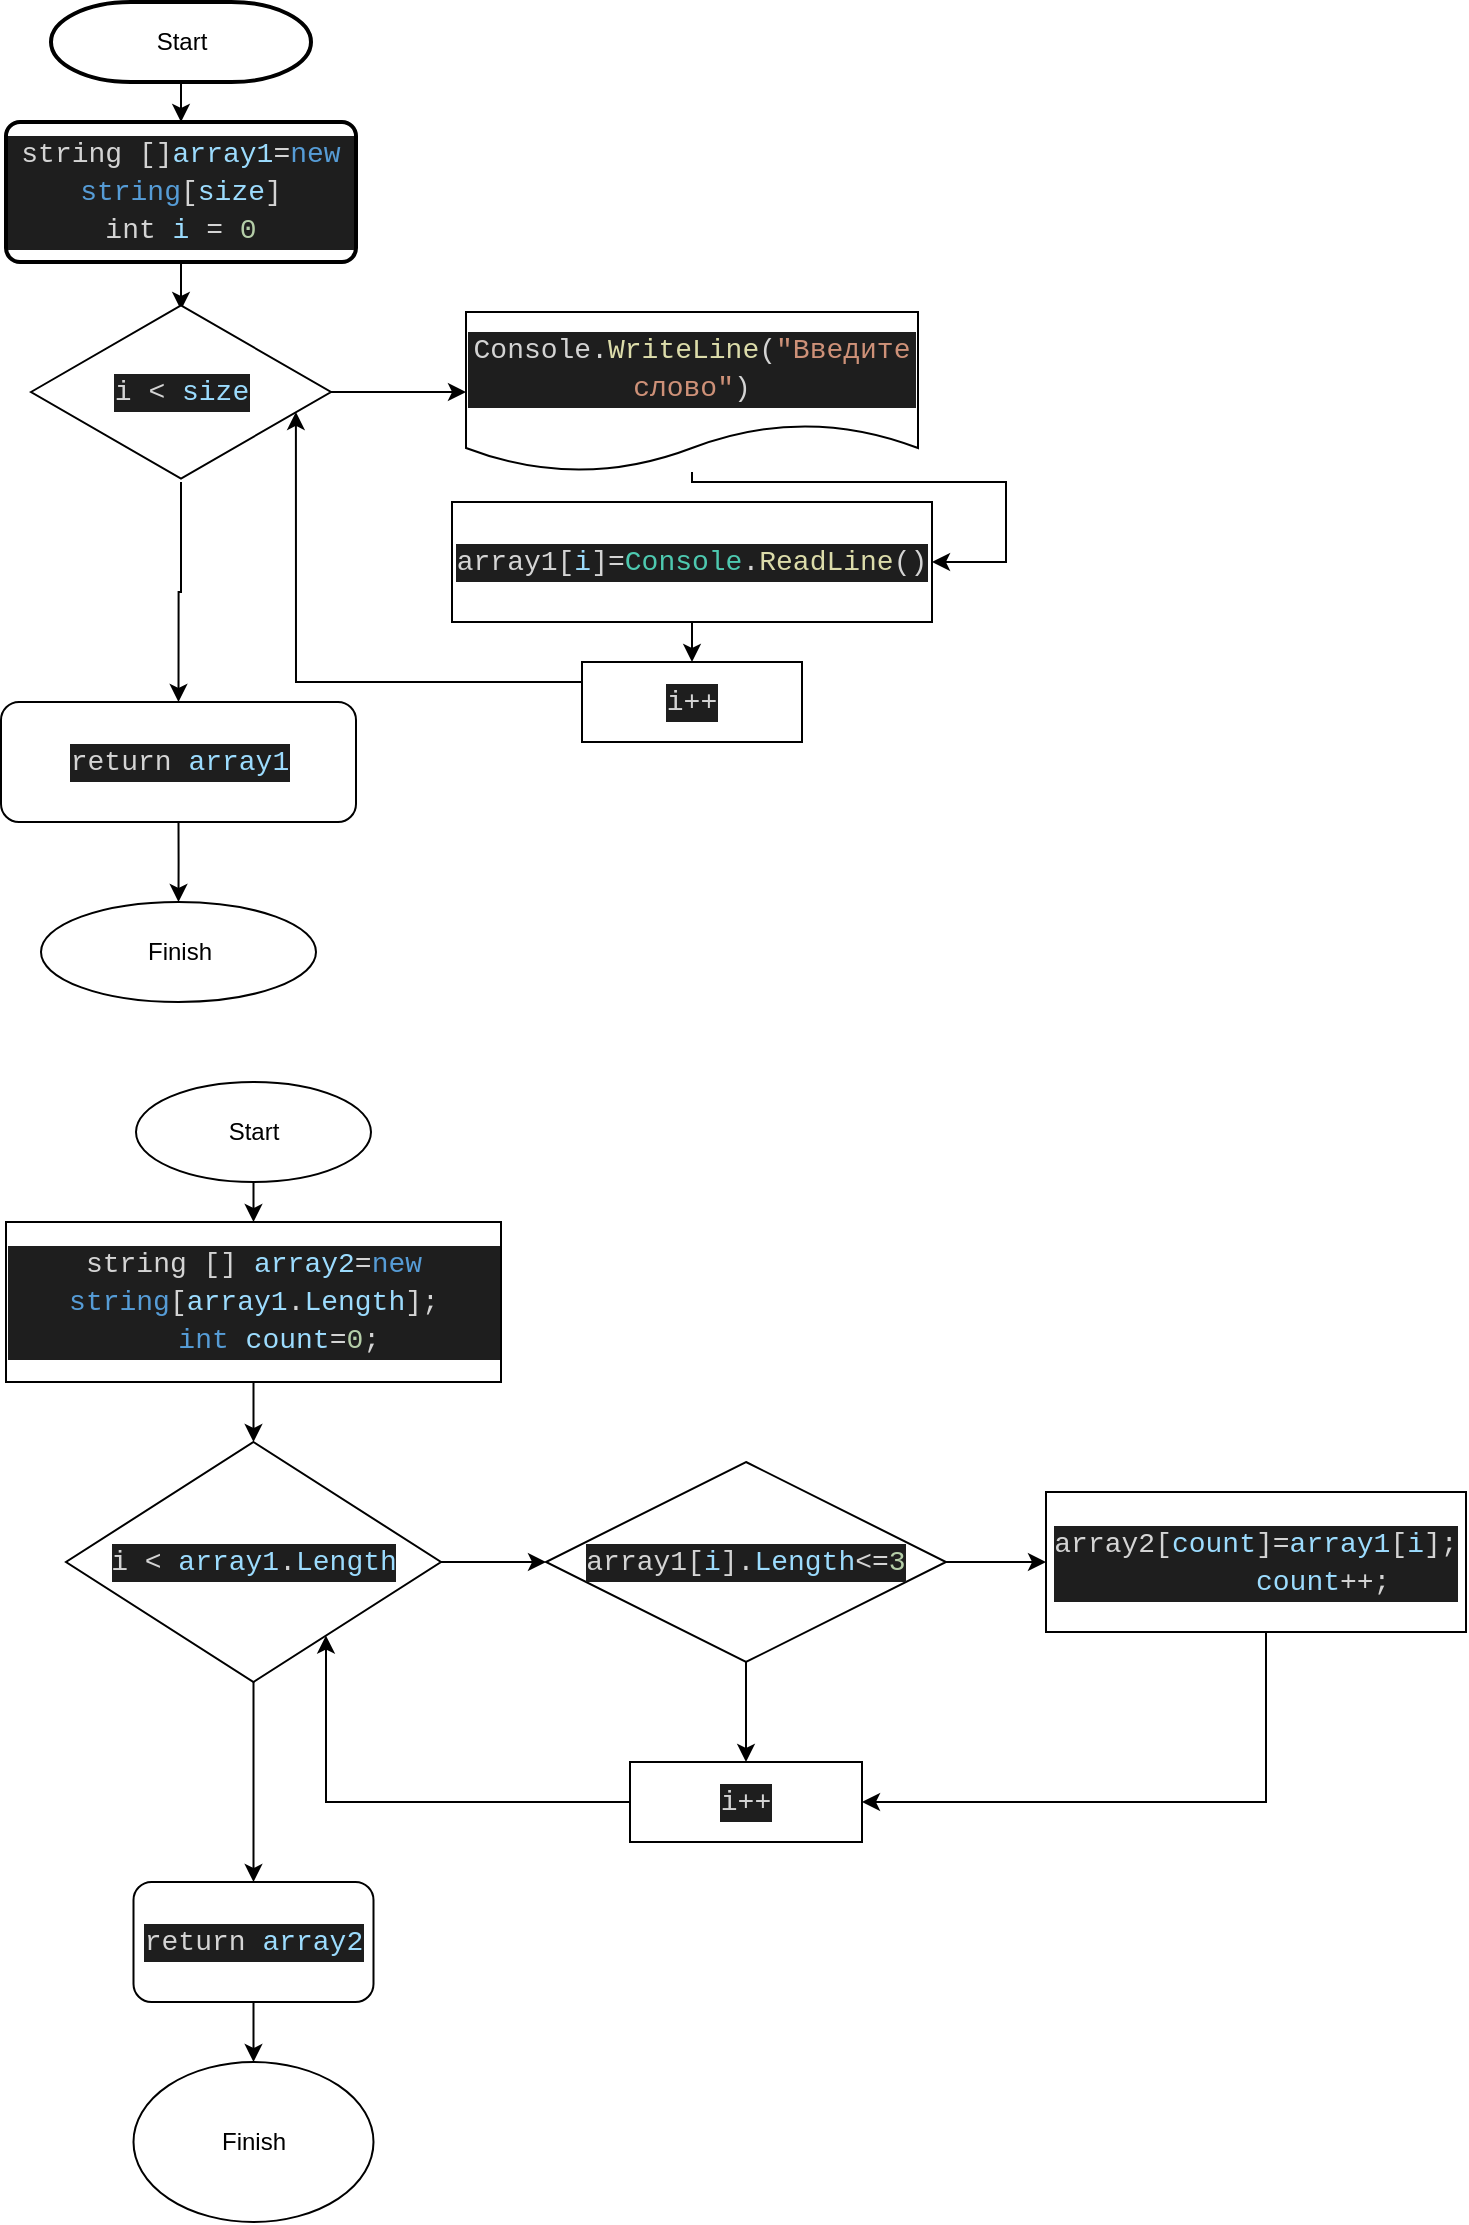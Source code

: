 <mxfile version="20.8.16" type="device"><diagram name="Страница 1" id="SkW6725feiOyrlBn9qzn"><mxGraphModel dx="1338" dy="828" grid="1" gridSize="10" guides="1" tooltips="1" connect="1" arrows="1" fold="1" page="1" pageScale="1" pageWidth="827" pageHeight="1169" math="0" shadow="0"><root><mxCell id="0"/><mxCell id="1" parent="0"/><mxCell id="dI9zN2tjWKSVZj10NQpu-12" style="edgeStyle=orthogonalEdgeStyle;rounded=0;orthogonalLoop=1;jettySize=auto;html=1;exitX=0.5;exitY=1;exitDx=0;exitDy=0;exitPerimeter=0;entryX=0.5;entryY=0;entryDx=0;entryDy=0;" edge="1" parent="1" source="dI9zN2tjWKSVZj10NQpu-2" target="dI9zN2tjWKSVZj10NQpu-3"><mxGeometry relative="1" as="geometry"/></mxCell><mxCell id="dI9zN2tjWKSVZj10NQpu-2" value="Start" style="strokeWidth=2;html=1;shape=mxgraph.flowchart.terminator;whiteSpace=wrap;" vertex="1" parent="1"><mxGeometry x="62.5" y="20" width="130" height="40" as="geometry"/></mxCell><mxCell id="dI9zN2tjWKSVZj10NQpu-13" style="edgeStyle=orthogonalEdgeStyle;rounded=0;orthogonalLoop=1;jettySize=auto;html=1;exitX=0.5;exitY=1;exitDx=0;exitDy=0;entryX=0.5;entryY=0.044;entryDx=0;entryDy=0;entryPerimeter=0;" edge="1" parent="1" source="dI9zN2tjWKSVZj10NQpu-3" target="dI9zN2tjWKSVZj10NQpu-5"><mxGeometry relative="1" as="geometry"/></mxCell><mxCell id="dI9zN2tjWKSVZj10NQpu-3" value="&lt;div style=&quot;color: rgb(212, 212, 212); background-color: rgb(30, 30, 30); font-family: Consolas, &amp;quot;Courier New&amp;quot;, monospace; font-size: 14px; line-height: 19px;&quot;&gt;string []&lt;span style=&quot;color: #9cdcfe;&quot;&gt;array1&lt;/span&gt;=&lt;span style=&quot;color: #569cd6;&quot;&gt;new&lt;/span&gt; &lt;span style=&quot;color: #569cd6;&quot;&gt;string&lt;/span&gt;[&lt;span style=&quot;color: #9cdcfe;&quot;&gt;size&lt;/span&gt;]&lt;/div&gt;&lt;div style=&quot;color: rgb(212, 212, 212); background-color: rgb(30, 30, 30); font-family: Consolas, &amp;quot;Courier New&amp;quot;, monospace; font-size: 14px; line-height: 19px;&quot;&gt;&lt;div style=&quot;line-height: 19px;&quot;&gt;int &lt;span style=&quot;color: #9cdcfe;&quot;&gt;i&lt;/span&gt; = &lt;span style=&quot;color: #b5cea8;&quot;&gt;0&lt;/span&gt;&lt;/div&gt;&lt;/div&gt;" style="rounded=1;whiteSpace=wrap;html=1;absoluteArcSize=1;arcSize=14;strokeWidth=2;" vertex="1" parent="1"><mxGeometry x="40" y="80" width="175" height="70" as="geometry"/></mxCell><mxCell id="dI9zN2tjWKSVZj10NQpu-14" value="" style="edgeStyle=orthogonalEdgeStyle;rounded=0;orthogonalLoop=1;jettySize=auto;html=1;" edge="1" parent="1" source="dI9zN2tjWKSVZj10NQpu-5" target="dI9zN2tjWKSVZj10NQpu-7"><mxGeometry relative="1" as="geometry"/></mxCell><mxCell id="dI9zN2tjWKSVZj10NQpu-18" value="" style="edgeStyle=orthogonalEdgeStyle;rounded=0;orthogonalLoop=1;jettySize=auto;html=1;entryX=0.5;entryY=0;entryDx=0;entryDy=0;" edge="1" parent="1" source="dI9zN2tjWKSVZj10NQpu-5" target="dI9zN2tjWKSVZj10NQpu-9"><mxGeometry relative="1" as="geometry"><mxPoint x="127.5" y="340" as="targetPoint"/></mxGeometry></mxCell><mxCell id="dI9zN2tjWKSVZj10NQpu-5" value="&lt;div style=&quot;color: rgb(212, 212, 212); background-color: rgb(30, 30, 30); font-family: Consolas, &amp;quot;Courier New&amp;quot;, monospace; font-size: 14px; line-height: 19px;&quot;&gt;i &amp;lt; &lt;span style=&quot;color: #9cdcfe;&quot;&gt;size&lt;/span&gt;&lt;/div&gt;" style="html=1;whiteSpace=wrap;aspect=fixed;shape=isoRectangle;" vertex="1" parent="1"><mxGeometry x="52.5" y="170" width="150" height="90" as="geometry"/></mxCell><mxCell id="dI9zN2tjWKSVZj10NQpu-24" style="edgeStyle=orthogonalEdgeStyle;rounded=0;orthogonalLoop=1;jettySize=auto;html=1;exitX=0.5;exitY=1;exitDx=0;exitDy=0;entryX=0.5;entryY=0;entryDx=0;entryDy=0;" edge="1" parent="1" source="dI9zN2tjWKSVZj10NQpu-6" target="dI9zN2tjWKSVZj10NQpu-23"><mxGeometry relative="1" as="geometry"/></mxCell><mxCell id="dI9zN2tjWKSVZj10NQpu-6" value="&lt;div style=&quot;color: rgb(212, 212, 212); background-color: rgb(30, 30, 30); font-family: Consolas, &amp;quot;Courier New&amp;quot;, monospace; font-size: 14px; line-height: 19px;&quot;&gt;array1[&lt;span style=&quot;color: #9cdcfe;&quot;&gt;i&lt;/span&gt;]=&lt;span style=&quot;color: #4ec9b0;&quot;&gt;Console&lt;/span&gt;.&lt;span style=&quot;color: #dcdcaa;&quot;&gt;ReadLine&lt;/span&gt;()&lt;/div&gt;" style="rounded=0;whiteSpace=wrap;html=1;" vertex="1" parent="1"><mxGeometry x="263" y="270" width="240" height="60" as="geometry"/></mxCell><mxCell id="dI9zN2tjWKSVZj10NQpu-26" value="" style="edgeStyle=orthogonalEdgeStyle;rounded=0;orthogonalLoop=1;jettySize=auto;html=1;entryX=1;entryY=0.5;entryDx=0;entryDy=0;" edge="1" parent="1" source="dI9zN2tjWKSVZj10NQpu-7" target="dI9zN2tjWKSVZj10NQpu-6"><mxGeometry relative="1" as="geometry"><mxPoint x="576" y="215" as="targetPoint"/><Array as="points"><mxPoint x="383" y="260"/><mxPoint x="540" y="260"/><mxPoint x="540" y="300"/></Array></mxGeometry></mxCell><mxCell id="dI9zN2tjWKSVZj10NQpu-7" value="&lt;div style=&quot;color: rgb(212, 212, 212); background-color: rgb(30, 30, 30); font-family: Consolas, &amp;quot;Courier New&amp;quot;, monospace; font-size: 14px; line-height: 19px;&quot;&gt;Console.&lt;span style=&quot;color: #dcdcaa;&quot;&gt;WriteLine&lt;/span&gt;(&lt;span style=&quot;color: #ce9178;&quot;&gt;&quot;Введите слово&quot;&lt;/span&gt;)&lt;/div&gt;" style="shape=document;whiteSpace=wrap;html=1;boundedLbl=1;" vertex="1" parent="1"><mxGeometry x="270" y="175" width="226" height="80" as="geometry"/></mxCell><mxCell id="dI9zN2tjWKSVZj10NQpu-19" style="edgeStyle=orthogonalEdgeStyle;rounded=0;orthogonalLoop=1;jettySize=auto;html=1;exitX=0.5;exitY=1;exitDx=0;exitDy=0;" edge="1" parent="1" source="dI9zN2tjWKSVZj10NQpu-9" target="dI9zN2tjWKSVZj10NQpu-10"><mxGeometry relative="1" as="geometry"/></mxCell><mxCell id="dI9zN2tjWKSVZj10NQpu-9" value="&lt;div style=&quot;color: rgb(212, 212, 212); background-color: rgb(30, 30, 30); font-family: Consolas, &amp;quot;Courier New&amp;quot;, monospace; font-size: 14px; line-height: 19px;&quot;&gt;return &lt;span style=&quot;color: #9cdcfe;&quot;&gt;array1&lt;/span&gt;&lt;/div&gt;" style="rounded=1;whiteSpace=wrap;html=1;" vertex="1" parent="1"><mxGeometry x="37.5" y="370" width="177.5" height="60" as="geometry"/></mxCell><mxCell id="dI9zN2tjWKSVZj10NQpu-10" value="Finish" style="ellipse;whiteSpace=wrap;html=1;" vertex="1" parent="1"><mxGeometry x="57.5" y="470" width="137.5" height="50" as="geometry"/></mxCell><mxCell id="dI9zN2tjWKSVZj10NQpu-30" style="edgeStyle=orthogonalEdgeStyle;rounded=0;orthogonalLoop=1;jettySize=auto;html=1;exitX=0.5;exitY=1;exitDx=0;exitDy=0;entryX=0.5;entryY=0;entryDx=0;entryDy=0;" edge="1" parent="1" source="dI9zN2tjWKSVZj10NQpu-20" target="dI9zN2tjWKSVZj10NQpu-21"><mxGeometry relative="1" as="geometry"/></mxCell><mxCell id="dI9zN2tjWKSVZj10NQpu-20" value="Start" style="ellipse;whiteSpace=wrap;html=1;" vertex="1" parent="1"><mxGeometry x="105" y="560" width="117.5" height="50" as="geometry"/></mxCell><mxCell id="dI9zN2tjWKSVZj10NQpu-31" style="edgeStyle=orthogonalEdgeStyle;rounded=0;orthogonalLoop=1;jettySize=auto;html=1;exitX=0.5;exitY=1;exitDx=0;exitDy=0;entryX=0.5;entryY=0;entryDx=0;entryDy=0;" edge="1" parent="1" source="dI9zN2tjWKSVZj10NQpu-21" target="dI9zN2tjWKSVZj10NQpu-22"><mxGeometry relative="1" as="geometry"/></mxCell><mxCell id="dI9zN2tjWKSVZj10NQpu-21" value="&lt;div style=&quot;color: rgb(212, 212, 212); background-color: rgb(30, 30, 30); font-family: Consolas, &amp;quot;Courier New&amp;quot;, monospace; font-size: 14px; line-height: 19px;&quot;&gt;&lt;div&gt;string [] &lt;span style=&quot;color: #9cdcfe;&quot;&gt;array2&lt;/span&gt;=&lt;span style=&quot;color: #569cd6;&quot;&gt;new&lt;/span&gt; &lt;span style=&quot;color: #569cd6;&quot;&gt;string&lt;/span&gt;[&lt;span style=&quot;color: #9cdcfe;&quot;&gt;array1&lt;/span&gt;.&lt;span style=&quot;color: #9cdcfe;&quot;&gt;Length&lt;/span&gt;];&lt;/div&gt;&lt;div&gt;&amp;nbsp; &amp;nbsp;&lt;span style=&quot;color: #569cd6;&quot;&gt;int&lt;/span&gt; &lt;span style=&quot;color: #9cdcfe;&quot;&gt;count&lt;/span&gt;=&lt;span style=&quot;color: #b5cea8;&quot;&gt;0&lt;/span&gt;;&lt;/div&gt;&lt;/div&gt;" style="rounded=0;whiteSpace=wrap;html=1;" vertex="1" parent="1"><mxGeometry x="40" y="630" width="247.5" height="80" as="geometry"/></mxCell><mxCell id="dI9zN2tjWKSVZj10NQpu-32" style="edgeStyle=orthogonalEdgeStyle;rounded=0;orthogonalLoop=1;jettySize=auto;html=1;exitX=1;exitY=0.5;exitDx=0;exitDy=0;entryX=0;entryY=0.5;entryDx=0;entryDy=0;" edge="1" parent="1" source="dI9zN2tjWKSVZj10NQpu-22" target="dI9zN2tjWKSVZj10NQpu-27"><mxGeometry relative="1" as="geometry"/></mxCell><mxCell id="dI9zN2tjWKSVZj10NQpu-39" style="edgeStyle=orthogonalEdgeStyle;rounded=0;orthogonalLoop=1;jettySize=auto;html=1;exitX=0.5;exitY=1;exitDx=0;exitDy=0;" edge="1" parent="1" source="dI9zN2tjWKSVZj10NQpu-22" target="dI9zN2tjWKSVZj10NQpu-37"><mxGeometry relative="1" as="geometry"/></mxCell><mxCell id="dI9zN2tjWKSVZj10NQpu-22" value="&lt;div style=&quot;color: rgb(212, 212, 212); background-color: rgb(30, 30, 30); font-family: Consolas, &amp;quot;Courier New&amp;quot;, monospace; font-size: 14px; line-height: 19px;&quot;&gt;i &amp;lt; &lt;span style=&quot;color: #9cdcfe;&quot;&gt;array1&lt;/span&gt;.&lt;span style=&quot;color: #9cdcfe;&quot;&gt;Length&lt;/span&gt;&lt;/div&gt;" style="rhombus;whiteSpace=wrap;html=1;" vertex="1" parent="1"><mxGeometry x="70" y="740" width="187.5" height="120" as="geometry"/></mxCell><mxCell id="dI9zN2tjWKSVZj10NQpu-25" style="edgeStyle=orthogonalEdgeStyle;rounded=0;orthogonalLoop=1;jettySize=auto;html=1;exitX=0;exitY=0.5;exitDx=0;exitDy=0;entryX=0.883;entryY=0.611;entryDx=0;entryDy=0;entryPerimeter=0;" edge="1" parent="1" source="dI9zN2tjWKSVZj10NQpu-23" target="dI9zN2tjWKSVZj10NQpu-5"><mxGeometry relative="1" as="geometry"><Array as="points"><mxPoint x="328" y="360"/><mxPoint x="185" y="360"/></Array></mxGeometry></mxCell><mxCell id="dI9zN2tjWKSVZj10NQpu-23" value="&lt;div style=&quot;color: rgb(212, 212, 212); background-color: rgb(30, 30, 30); font-family: Consolas, &amp;quot;Courier New&amp;quot;, monospace; font-size: 14px; line-height: 19px;&quot;&gt;i++&lt;/div&gt;" style="rounded=0;whiteSpace=wrap;html=1;" vertex="1" parent="1"><mxGeometry x="328" y="350" width="110" height="40" as="geometry"/></mxCell><mxCell id="dI9zN2tjWKSVZj10NQpu-33" style="edgeStyle=orthogonalEdgeStyle;rounded=0;orthogonalLoop=1;jettySize=auto;html=1;exitX=1;exitY=0.5;exitDx=0;exitDy=0;entryX=0;entryY=0.5;entryDx=0;entryDy=0;" edge="1" parent="1" source="dI9zN2tjWKSVZj10NQpu-27" target="dI9zN2tjWKSVZj10NQpu-29"><mxGeometry relative="1" as="geometry"/></mxCell><mxCell id="dI9zN2tjWKSVZj10NQpu-34" style="edgeStyle=orthogonalEdgeStyle;rounded=0;orthogonalLoop=1;jettySize=auto;html=1;exitX=0.5;exitY=1;exitDx=0;exitDy=0;" edge="1" parent="1" source="dI9zN2tjWKSVZj10NQpu-27" target="dI9zN2tjWKSVZj10NQpu-28"><mxGeometry relative="1" as="geometry"/></mxCell><mxCell id="dI9zN2tjWKSVZj10NQpu-27" value="&lt;div style=&quot;color: rgb(212, 212, 212); background-color: rgb(30, 30, 30); font-family: Consolas, &amp;quot;Courier New&amp;quot;, monospace; font-size: 14px; line-height: 19px;&quot;&gt;array1[&lt;span style=&quot;color: #9cdcfe;&quot;&gt;i&lt;/span&gt;].&lt;span style=&quot;color: #9cdcfe;&quot;&gt;Length&lt;/span&gt;&amp;lt;=&lt;span style=&quot;color: #b5cea8;&quot;&gt;3&lt;/span&gt;&lt;/div&gt;" style="rhombus;whiteSpace=wrap;html=1;" vertex="1" parent="1"><mxGeometry x="310" y="750" width="200" height="100" as="geometry"/></mxCell><mxCell id="dI9zN2tjWKSVZj10NQpu-36" style="edgeStyle=orthogonalEdgeStyle;rounded=0;orthogonalLoop=1;jettySize=auto;html=1;exitX=0;exitY=0.5;exitDx=0;exitDy=0;" edge="1" parent="1" source="dI9zN2tjWKSVZj10NQpu-28" target="dI9zN2tjWKSVZj10NQpu-22"><mxGeometry relative="1" as="geometry"><Array as="points"><mxPoint x="200" y="920"/></Array></mxGeometry></mxCell><mxCell id="dI9zN2tjWKSVZj10NQpu-28" value="&lt;div style=&quot;color: rgb(212, 212, 212); background-color: rgb(30, 30, 30); font-family: Consolas, &amp;quot;Courier New&amp;quot;, monospace; font-size: 14px; line-height: 19px;&quot;&gt;i++&lt;/div&gt;" style="rounded=0;whiteSpace=wrap;html=1;" vertex="1" parent="1"><mxGeometry x="352" y="900" width="116" height="40" as="geometry"/></mxCell><mxCell id="dI9zN2tjWKSVZj10NQpu-35" value="" style="edgeStyle=orthogonalEdgeStyle;rounded=0;orthogonalLoop=1;jettySize=auto;html=1;entryX=1;entryY=0.5;entryDx=0;entryDy=0;" edge="1" parent="1" source="dI9zN2tjWKSVZj10NQpu-29" target="dI9zN2tjWKSVZj10NQpu-28"><mxGeometry relative="1" as="geometry"><mxPoint x="665" y="915" as="targetPoint"/><Array as="points"><mxPoint x="670" y="920"/></Array></mxGeometry></mxCell><mxCell id="dI9zN2tjWKSVZj10NQpu-29" value="&lt;div style=&quot;color: rgb(212, 212, 212); background-color: rgb(30, 30, 30); font-family: Consolas, &amp;quot;Courier New&amp;quot;, monospace; font-size: 14px; line-height: 19px;&quot;&gt;&lt;div&gt;array2[&lt;span style=&quot;color: #9cdcfe;&quot;&gt;count&lt;/span&gt;]=&lt;span style=&quot;color: #9cdcfe;&quot;&gt;array1&lt;/span&gt;[&lt;span style=&quot;color: #9cdcfe;&quot;&gt;i&lt;/span&gt;];&lt;/div&gt;&lt;div&gt;&amp;nbsp; &amp;nbsp; &amp;nbsp; &amp;nbsp; &lt;span style=&quot;color: #9cdcfe;&quot;&gt;count&lt;/span&gt;++;&lt;/div&gt;&lt;/div&gt;" style="rounded=0;whiteSpace=wrap;html=1;" vertex="1" parent="1"><mxGeometry x="560" y="765" width="210" height="70" as="geometry"/></mxCell><mxCell id="dI9zN2tjWKSVZj10NQpu-40" style="edgeStyle=orthogonalEdgeStyle;rounded=0;orthogonalLoop=1;jettySize=auto;html=1;exitX=0.5;exitY=1;exitDx=0;exitDy=0;entryX=0.5;entryY=0;entryDx=0;entryDy=0;" edge="1" parent="1" source="dI9zN2tjWKSVZj10NQpu-37" target="dI9zN2tjWKSVZj10NQpu-38"><mxGeometry relative="1" as="geometry"/></mxCell><mxCell id="dI9zN2tjWKSVZj10NQpu-37" value="&lt;div style=&quot;color: rgb(212, 212, 212); background-color: rgb(30, 30, 30); font-family: Consolas, &amp;quot;Courier New&amp;quot;, monospace; font-size: 14px; line-height: 19px;&quot;&gt;return &lt;span style=&quot;color: #9cdcfe;&quot;&gt;array2&lt;/span&gt;&lt;/div&gt;" style="rounded=1;whiteSpace=wrap;html=1;" vertex="1" parent="1"><mxGeometry x="103.75" y="960" width="120" height="60" as="geometry"/></mxCell><mxCell id="dI9zN2tjWKSVZj10NQpu-38" value="Finish" style="ellipse;whiteSpace=wrap;html=1;" vertex="1" parent="1"><mxGeometry x="103.75" y="1050" width="120" height="80" as="geometry"/></mxCell></root></mxGraphModel></diagram></mxfile>